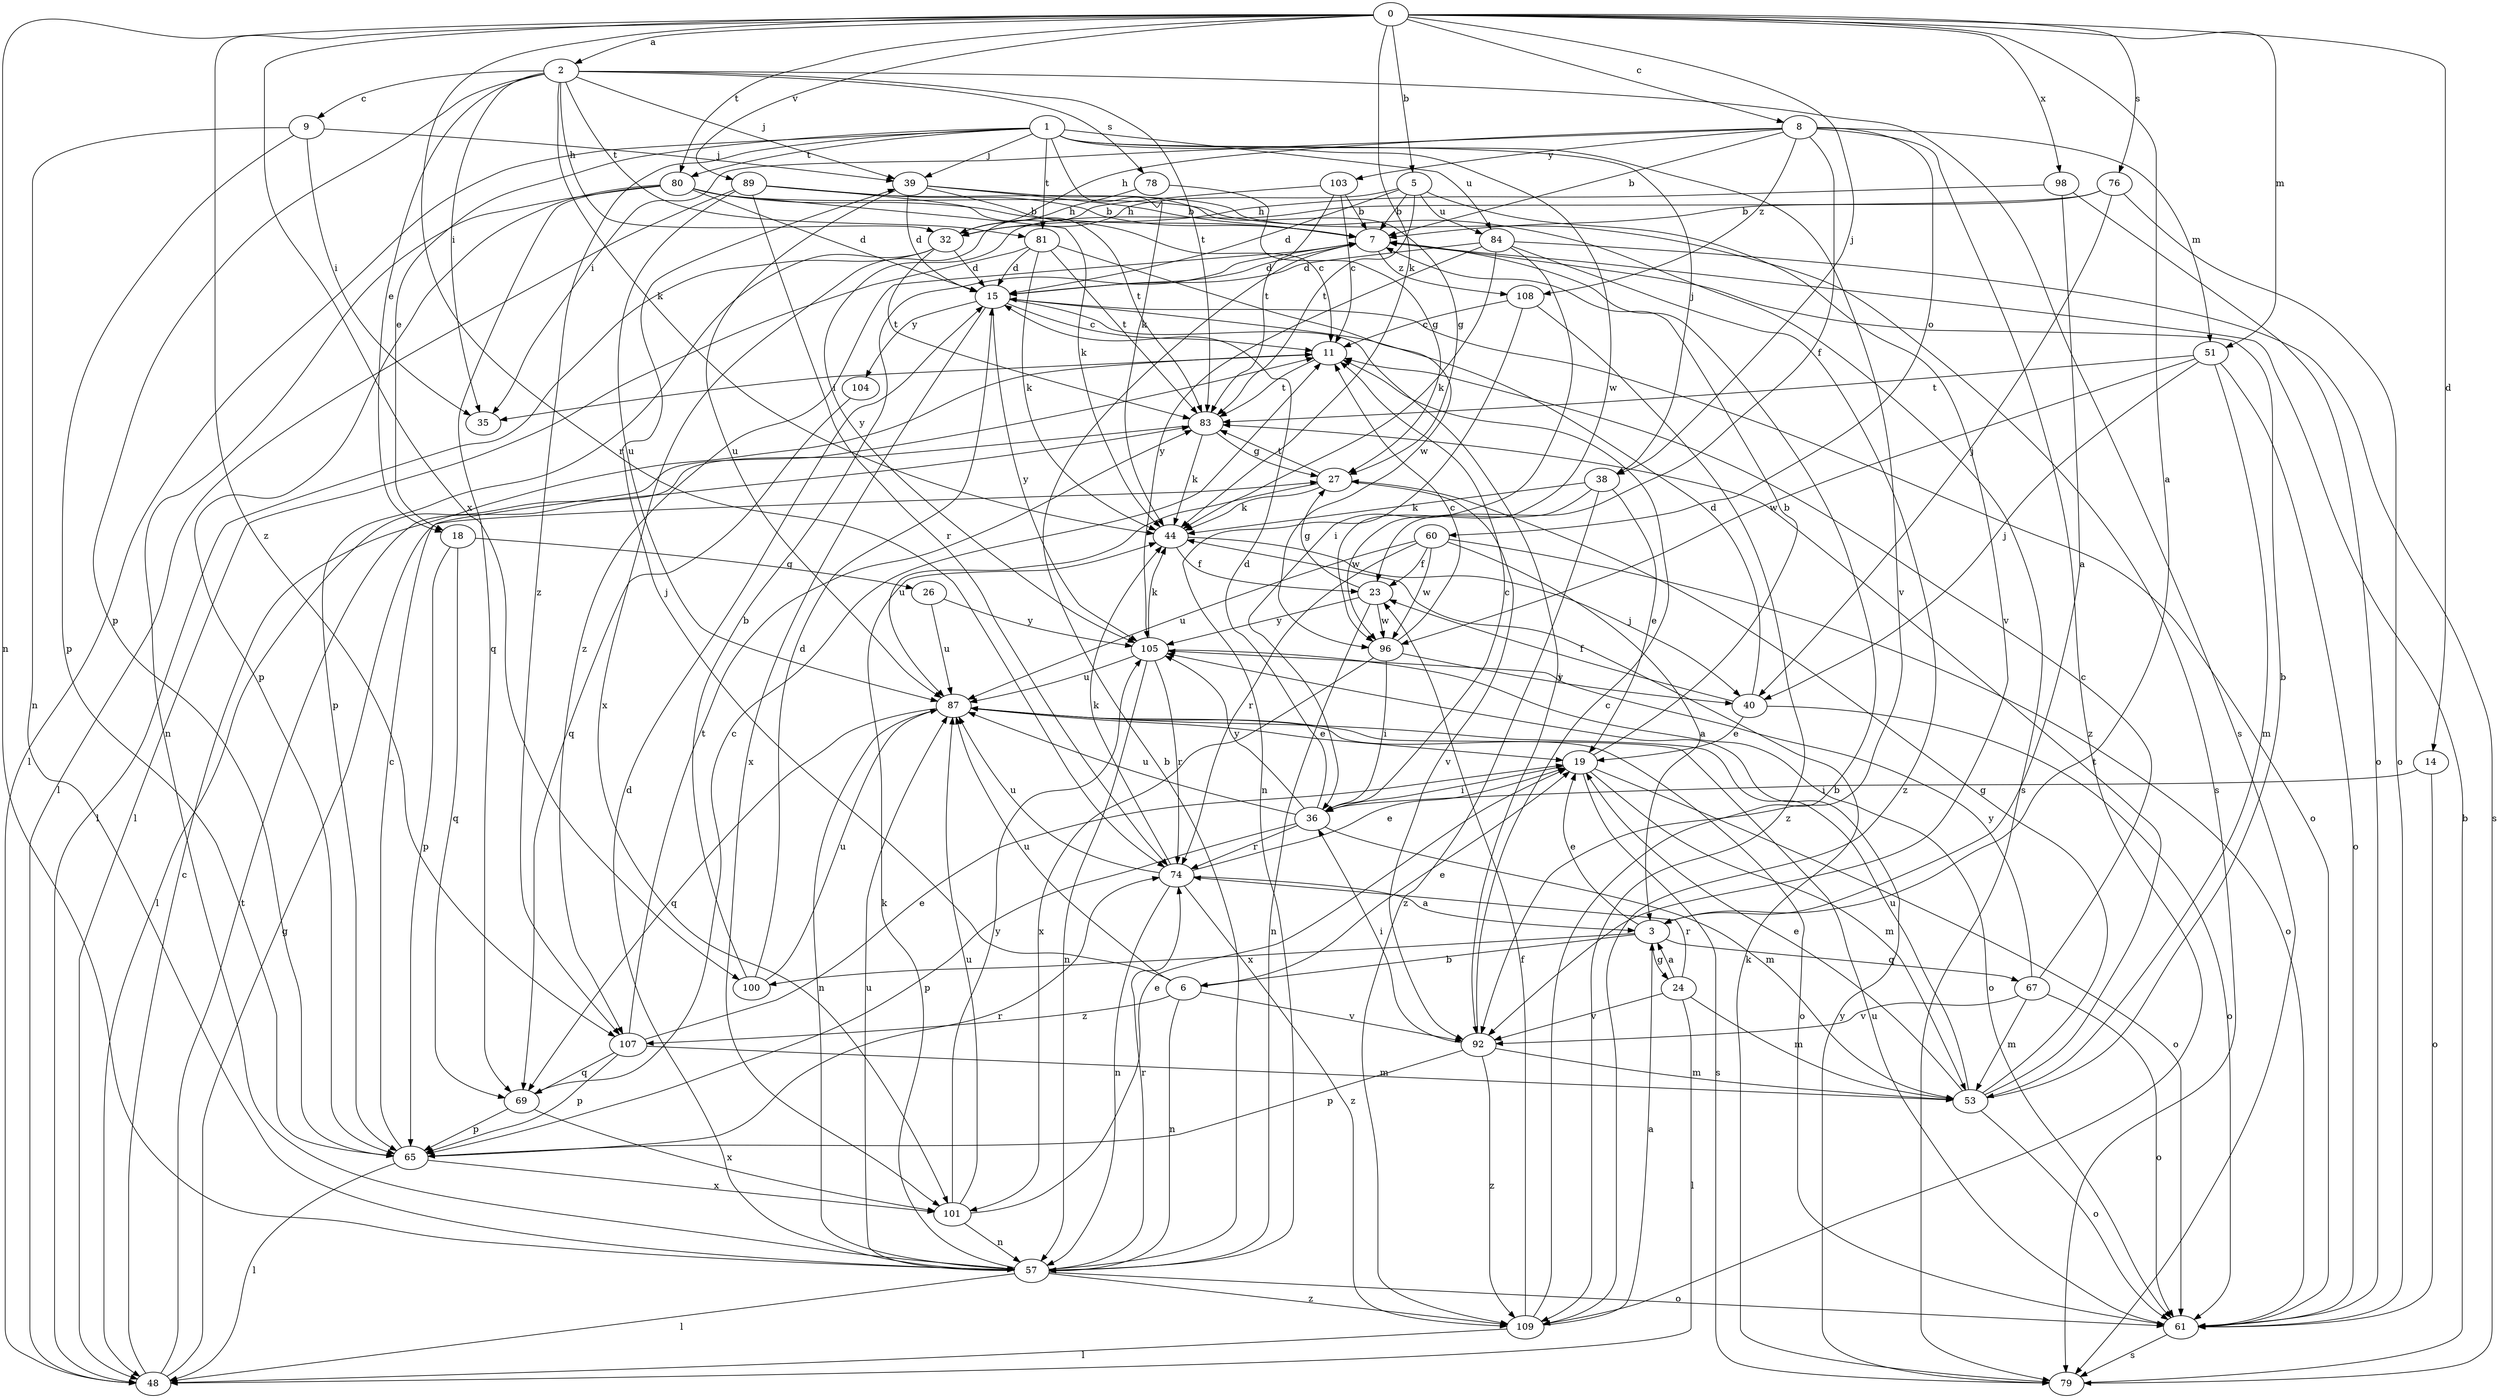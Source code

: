 strict digraph  {
0;
1;
2;
3;
5;
6;
7;
8;
9;
11;
14;
15;
18;
19;
23;
24;
26;
27;
32;
35;
36;
38;
39;
40;
44;
48;
51;
53;
57;
60;
61;
65;
67;
69;
74;
76;
78;
79;
80;
81;
83;
84;
87;
89;
92;
96;
98;
100;
101;
103;
104;
105;
107;
108;
109;
0 -> 2  [label=a];
0 -> 3  [label=a];
0 -> 5  [label=b];
0 -> 8  [label=c];
0 -> 14  [label=d];
0 -> 38  [label=j];
0 -> 44  [label=k];
0 -> 51  [label=m];
0 -> 57  [label=n];
0 -> 74  [label=r];
0 -> 76  [label=s];
0 -> 80  [label=t];
0 -> 89  [label=v];
0 -> 98  [label=x];
0 -> 100  [label=x];
0 -> 107  [label=z];
1 -> 18  [label=e];
1 -> 38  [label=j];
1 -> 39  [label=j];
1 -> 44  [label=k];
1 -> 48  [label=l];
1 -> 80  [label=t];
1 -> 81  [label=t];
1 -> 84  [label=u];
1 -> 92  [label=v];
1 -> 96  [label=w];
1 -> 107  [label=z];
2 -> 9  [label=c];
2 -> 18  [label=e];
2 -> 32  [label=h];
2 -> 35  [label=i];
2 -> 39  [label=j];
2 -> 44  [label=k];
2 -> 65  [label=p];
2 -> 78  [label=s];
2 -> 79  [label=s];
2 -> 81  [label=t];
2 -> 83  [label=t];
3 -> 6  [label=b];
3 -> 19  [label=e];
3 -> 24  [label=g];
3 -> 67  [label=q];
3 -> 100  [label=x];
5 -> 7  [label=b];
5 -> 15  [label=d];
5 -> 32  [label=h];
5 -> 83  [label=t];
5 -> 84  [label=u];
5 -> 92  [label=v];
6 -> 19  [label=e];
6 -> 39  [label=j];
6 -> 57  [label=n];
6 -> 87  [label=u];
6 -> 92  [label=v];
6 -> 107  [label=z];
7 -> 15  [label=d];
7 -> 107  [label=z];
7 -> 108  [label=z];
8 -> 7  [label=b];
8 -> 23  [label=f];
8 -> 32  [label=h];
8 -> 35  [label=i];
8 -> 51  [label=m];
8 -> 60  [label=o];
8 -> 103  [label=y];
8 -> 108  [label=z];
8 -> 109  [label=z];
9 -> 35  [label=i];
9 -> 39  [label=j];
9 -> 57  [label=n];
9 -> 65  [label=p];
11 -> 35  [label=i];
11 -> 83  [label=t];
14 -> 36  [label=i];
14 -> 61  [label=o];
15 -> 11  [label=c];
15 -> 61  [label=o];
15 -> 92  [label=v];
15 -> 101  [label=x];
15 -> 104  [label=y];
15 -> 105  [label=y];
18 -> 26  [label=g];
18 -> 65  [label=p];
18 -> 69  [label=q];
19 -> 7  [label=b];
19 -> 36  [label=i];
19 -> 53  [label=m];
19 -> 61  [label=o];
19 -> 79  [label=s];
23 -> 27  [label=g];
23 -> 57  [label=n];
23 -> 96  [label=w];
23 -> 105  [label=y];
24 -> 3  [label=a];
24 -> 48  [label=l];
24 -> 53  [label=m];
24 -> 74  [label=r];
24 -> 92  [label=v];
26 -> 87  [label=u];
26 -> 105  [label=y];
27 -> 44  [label=k];
27 -> 83  [label=t];
27 -> 87  [label=u];
27 -> 92  [label=v];
32 -> 15  [label=d];
32 -> 48  [label=l];
32 -> 65  [label=p];
32 -> 83  [label=t];
36 -> 11  [label=c];
36 -> 15  [label=d];
36 -> 53  [label=m];
36 -> 65  [label=p];
36 -> 74  [label=r];
36 -> 87  [label=u];
36 -> 105  [label=y];
38 -> 19  [label=e];
38 -> 44  [label=k];
38 -> 96  [label=w];
38 -> 109  [label=z];
39 -> 7  [label=b];
39 -> 11  [label=c];
39 -> 15  [label=d];
39 -> 27  [label=g];
39 -> 87  [label=u];
40 -> 15  [label=d];
40 -> 19  [label=e];
40 -> 23  [label=f];
40 -> 61  [label=o];
44 -> 23  [label=f];
44 -> 40  [label=j];
48 -> 11  [label=c];
48 -> 27  [label=g];
48 -> 83  [label=t];
51 -> 40  [label=j];
51 -> 53  [label=m];
51 -> 61  [label=o];
51 -> 83  [label=t];
51 -> 96  [label=w];
53 -> 7  [label=b];
53 -> 19  [label=e];
53 -> 27  [label=g];
53 -> 61  [label=o];
53 -> 83  [label=t];
53 -> 87  [label=u];
57 -> 7  [label=b];
57 -> 15  [label=d];
57 -> 44  [label=k];
57 -> 48  [label=l];
57 -> 61  [label=o];
57 -> 74  [label=r];
57 -> 87  [label=u];
57 -> 109  [label=z];
60 -> 3  [label=a];
60 -> 23  [label=f];
60 -> 61  [label=o];
60 -> 74  [label=r];
60 -> 87  [label=u];
60 -> 96  [label=w];
61 -> 79  [label=s];
61 -> 87  [label=u];
65 -> 11  [label=c];
65 -> 48  [label=l];
65 -> 74  [label=r];
65 -> 101  [label=x];
67 -> 11  [label=c];
67 -> 53  [label=m];
67 -> 61  [label=o];
67 -> 92  [label=v];
67 -> 105  [label=y];
69 -> 11  [label=c];
69 -> 65  [label=p];
69 -> 101  [label=x];
74 -> 3  [label=a];
74 -> 19  [label=e];
74 -> 44  [label=k];
74 -> 57  [label=n];
74 -> 87  [label=u];
74 -> 109  [label=z];
76 -> 7  [label=b];
76 -> 40  [label=j];
76 -> 61  [label=o];
76 -> 105  [label=y];
78 -> 27  [label=g];
78 -> 32  [label=h];
79 -> 7  [label=b];
79 -> 44  [label=k];
79 -> 105  [label=y];
80 -> 7  [label=b];
80 -> 15  [label=d];
80 -> 44  [label=k];
80 -> 57  [label=n];
80 -> 65  [label=p];
80 -> 69  [label=q];
80 -> 79  [label=s];
81 -> 15  [label=d];
81 -> 44  [label=k];
81 -> 48  [label=l];
81 -> 83  [label=t];
81 -> 96  [label=w];
83 -> 27  [label=g];
83 -> 44  [label=k];
83 -> 48  [label=l];
84 -> 15  [label=d];
84 -> 36  [label=i];
84 -> 44  [label=k];
84 -> 79  [label=s];
84 -> 105  [label=y];
84 -> 109  [label=z];
87 -> 19  [label=e];
87 -> 57  [label=n];
87 -> 61  [label=o];
87 -> 69  [label=q];
89 -> 7  [label=b];
89 -> 48  [label=l];
89 -> 74  [label=r];
89 -> 79  [label=s];
89 -> 83  [label=t];
89 -> 87  [label=u];
92 -> 11  [label=c];
92 -> 36  [label=i];
92 -> 53  [label=m];
92 -> 65  [label=p];
92 -> 109  [label=z];
96 -> 11  [label=c];
96 -> 36  [label=i];
96 -> 40  [label=j];
96 -> 101  [label=x];
98 -> 3  [label=a];
98 -> 32  [label=h];
98 -> 61  [label=o];
100 -> 7  [label=b];
100 -> 15  [label=d];
100 -> 87  [label=u];
101 -> 19  [label=e];
101 -> 57  [label=n];
101 -> 87  [label=u];
101 -> 105  [label=y];
103 -> 7  [label=b];
103 -> 11  [label=c];
103 -> 83  [label=t];
103 -> 101  [label=x];
104 -> 69  [label=q];
105 -> 44  [label=k];
105 -> 57  [label=n];
105 -> 61  [label=o];
105 -> 74  [label=r];
105 -> 87  [label=u];
107 -> 19  [label=e];
107 -> 53  [label=m];
107 -> 65  [label=p];
107 -> 69  [label=q];
107 -> 83  [label=t];
108 -> 11  [label=c];
108 -> 57  [label=n];
108 -> 109  [label=z];
109 -> 3  [label=a];
109 -> 7  [label=b];
109 -> 23  [label=f];
109 -> 48  [label=l];
}
